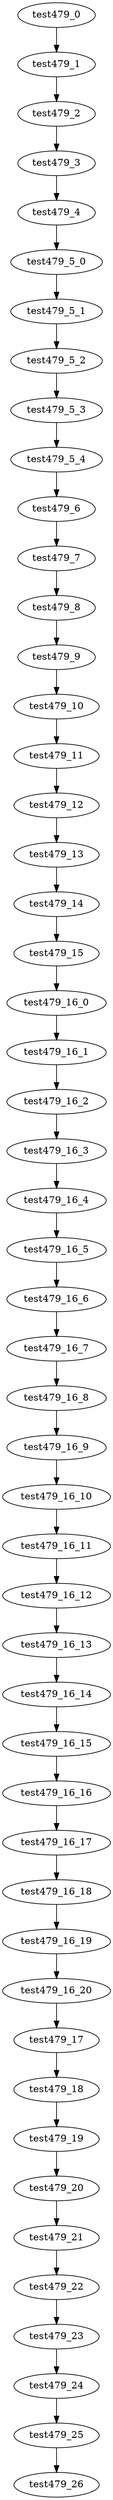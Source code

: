 digraph G {
test479_0->test479_1;
test479_1->test479_2;
test479_2->test479_3;
test479_3->test479_4;
test479_4->test479_5_0;
test479_5_0->test479_5_1;
test479_5_1->test479_5_2;
test479_5_2->test479_5_3;
test479_5_3->test479_5_4;
test479_5_4->test479_6;
test479_6->test479_7;
test479_7->test479_8;
test479_8->test479_9;
test479_9->test479_10;
test479_10->test479_11;
test479_11->test479_12;
test479_12->test479_13;
test479_13->test479_14;
test479_14->test479_15;
test479_15->test479_16_0;
test479_16_0->test479_16_1;
test479_16_1->test479_16_2;
test479_16_2->test479_16_3;
test479_16_3->test479_16_4;
test479_16_4->test479_16_5;
test479_16_5->test479_16_6;
test479_16_6->test479_16_7;
test479_16_7->test479_16_8;
test479_16_8->test479_16_9;
test479_16_9->test479_16_10;
test479_16_10->test479_16_11;
test479_16_11->test479_16_12;
test479_16_12->test479_16_13;
test479_16_13->test479_16_14;
test479_16_14->test479_16_15;
test479_16_15->test479_16_16;
test479_16_16->test479_16_17;
test479_16_17->test479_16_18;
test479_16_18->test479_16_19;
test479_16_19->test479_16_20;
test479_16_20->test479_17;
test479_17->test479_18;
test479_18->test479_19;
test479_19->test479_20;
test479_20->test479_21;
test479_21->test479_22;
test479_22->test479_23;
test479_23->test479_24;
test479_24->test479_25;
test479_25->test479_26;

}

